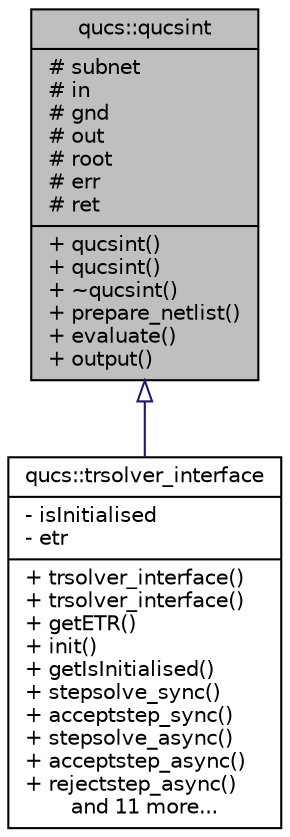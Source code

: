 digraph G
{
  edge [fontname="Helvetica",fontsize="10",labelfontname="Helvetica",labelfontsize="10"];
  node [fontname="Helvetica",fontsize="10",shape=record];
  Node1 [label="{qucs::qucsint\n|# subnet\l# in\l# gnd\l# out\l# root\l# err\l# ret\l|+ qucsint()\l+ qucsint()\l+ ~qucsint()\l+ prepare_netlist()\l+ evaluate()\l+ output()\l}",height=0.2,width=0.4,color="black", fillcolor="grey75", style="filled" fontcolor="black"];
  Node1 -> Node2 [dir="back",color="midnightblue",fontsize="10",style="solid",arrowtail="onormal",fontname="Helvetica"];
  Node2 [label="{qucs::trsolver_interface\n|- isInitialised\l- etr\l|+ trsolver_interface()\l+ trsolver_interface()\l+ getETR()\l+ init()\l+ getIsInitialised()\l+ stepsolve_sync()\l+ acceptstep_sync()\l+ stepsolve_async()\l+ acceptstep_async()\l+ rejectstep_async()\land 11 more...}",height=0.2,width=0.4,color="black", fillcolor="white", style="filled",URL="$classqucs_1_1trsolver__interface.html",tooltip="subclass for interfacing to the Qucs transient circuit solvers."];
}
